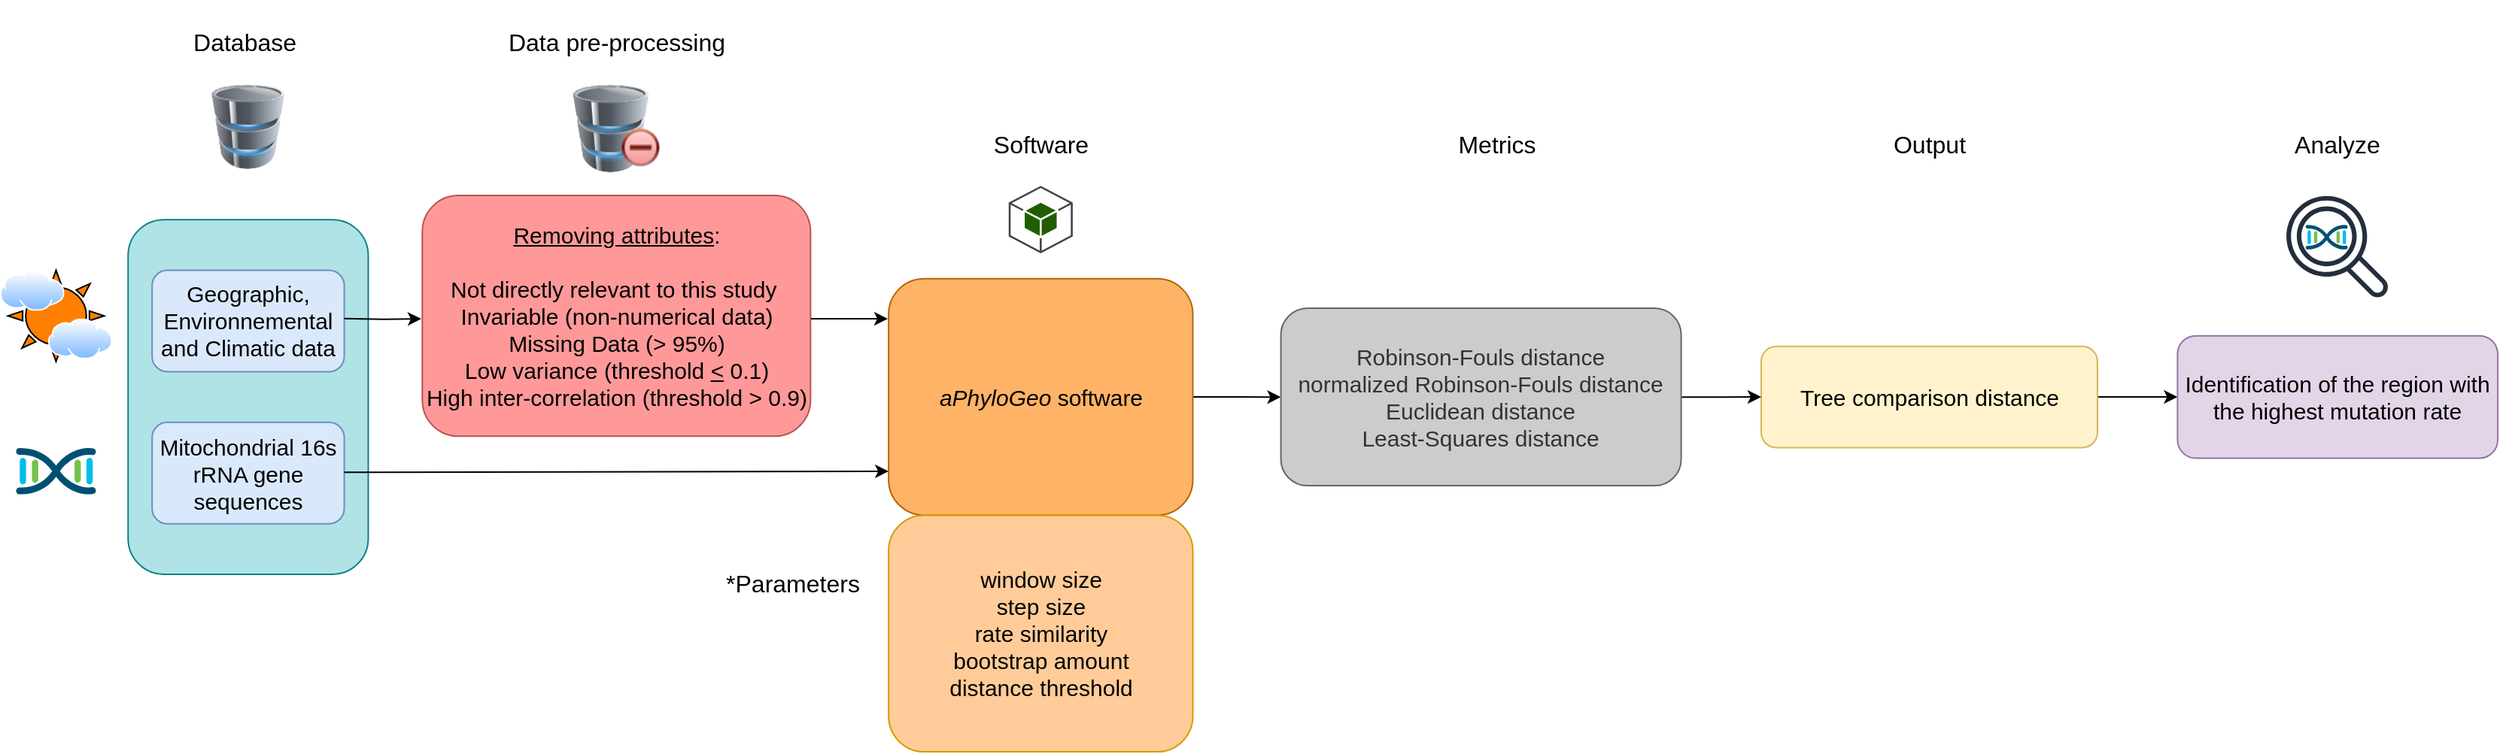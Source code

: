 <mxfile version="24.7.11">
  <diagram name="Page-1" id="-rFiT2QOCS_2W7RfbsIS">
    <mxGraphModel dx="1088" dy="285" grid="1" gridSize="10" guides="1" tooltips="1" connect="1" arrows="1" fold="1" page="1" pageScale="1" pageWidth="827" pageHeight="1169" math="0" shadow="0">
      <root>
        <mxCell id="0" />
        <mxCell id="1" parent="0" />
        <mxCell id="uiCsQ9Mk5P981hUro8Ao-3" value="" style="group" parent="1" vertex="1" connectable="0">
          <mxGeometry x="-70" y="60" width="1660" height="500" as="geometry" />
        </mxCell>
        <mxCell id="SzXXKODQA_d7fAglRIwC-3" value="" style="rounded=1;whiteSpace=wrap;html=1;fillColor=#b0e3e6;strokeColor=#0e8088;" parent="uiCsQ9Mk5P981hUro8Ao-3" vertex="1">
          <mxGeometry x="85.128" y="146.067" width="159.615" height="235.955" as="geometry" />
        </mxCell>
        <mxCell id="SzXXKODQA_d7fAglRIwC-4" value="&lt;font style=&quot;font-size: 15px;&quot;&gt;Geographic, Environnemental and Climatic data&lt;/font&gt;" style="rounded=1;whiteSpace=wrap;html=1;fillColor=#dae8fc;strokeColor=#6c8ebf;" parent="uiCsQ9Mk5P981hUro8Ao-3" vertex="1">
          <mxGeometry x="101.09" y="179.775" width="127.692" height="67.416" as="geometry" />
        </mxCell>
        <mxCell id="SzXXKODQA_d7fAglRIwC-5" value="&lt;font style=&quot;font-size: 15px;&quot;&gt;Mitochondrial 16s rRNA gene sequences&lt;/font&gt;" style="rounded=1;whiteSpace=wrap;html=1;fillColor=#dae8fc;strokeColor=#6c8ebf;" parent="uiCsQ9Mk5P981hUro8Ao-3" vertex="1">
          <mxGeometry x="101.09" y="280.899" width="127.692" height="67.416" as="geometry" />
        </mxCell>
        <mxCell id="SzXXKODQA_d7fAglRIwC-6" value="&lt;div style=&quot;font-size: 15px;&quot;&gt;&lt;span style=&quot;background-color: initial;&quot;&gt;&lt;font style=&quot;font-size: 15px;&quot;&gt;&lt;u style=&quot;&quot;&gt;Removing attributes&lt;/u&gt;:&lt;/font&gt;&lt;/span&gt;&lt;/div&gt;&lt;div style=&quot;font-size: 15px;&quot;&gt;&lt;span style=&quot;background-color: initial;&quot;&gt;&lt;font style=&quot;font-size: 15px;&quot;&gt;&lt;br&gt;&lt;/font&gt;&lt;/span&gt;&lt;/div&gt;&lt;div style=&quot;font-size: 15px;&quot;&gt;&lt;font style=&quot;font-size: 15px;&quot;&gt;&lt;span style=&quot;background-color: initial;&quot;&gt;Not directly relevant to this study&amp;nbsp;&lt;/span&gt;&lt;br&gt;&lt;span style=&quot;background-color: initial;&quot;&gt;Invariable (non-numerical data)&lt;/span&gt;&lt;br&gt;&lt;span style=&quot;background-color: initial;&quot;&gt;Missing Data (&amp;gt; 95%)&lt;/span&gt;&lt;br&gt;&lt;span style=&quot;background-color: initial;&quot;&gt;Low variance (threshold&amp;nbsp;&lt;/span&gt;&lt;u style=&quot;background-color: initial;&quot;&gt;&amp;lt;&lt;/u&gt;&lt;span style=&quot;background-color: initial;&quot;&gt; 0.1)&lt;/span&gt;&lt;br&gt;&lt;/font&gt;&lt;/div&gt;&lt;div style=&quot;font-size: 15px;&quot;&gt;&lt;span style=&quot;background-color: initial;&quot;&gt;&lt;font style=&quot;font-size: 15px;&quot;&gt;&lt;font style=&quot;font-size: 15px;&quot;&gt;High inter-correlation (threshold &amp;gt; 0.9&lt;/font&gt;&lt;font style=&quot;font-size: 15px;&quot;&gt;)&lt;/font&gt;&lt;/font&gt;&lt;/span&gt;&lt;/div&gt;" style="rounded=1;whiteSpace=wrap;html=1;fillColor=#FF9999;strokeColor=#b85450;align=center;" parent="uiCsQ9Mk5P981hUro8Ao-3" vertex="1">
          <mxGeometry x="280.67" y="130.02" width="258.01" height="160.11" as="geometry" />
        </mxCell>
        <mxCell id="SzXXKODQA_d7fAglRIwC-53" value="" style="edgeStyle=orthogonalEdgeStyle;rounded=0;orthogonalLoop=1;jettySize=auto;html=1;" parent="uiCsQ9Mk5P981hUro8Ao-3" source="SzXXKODQA_d7fAglRIwC-7" target="SzXXKODQA_d7fAglRIwC-25" edge="1">
          <mxGeometry relative="1" as="geometry" />
        </mxCell>
        <mxCell id="SzXXKODQA_d7fAglRIwC-7" value="&lt;font style=&quot;font-size: 15px;&quot;&gt;&lt;i&gt;aPhyloGeo&lt;/i&gt; software&lt;/font&gt;" style="rounded=1;whiteSpace=wrap;html=1;fillColor=#FFB366;strokeColor=#b46504;" parent="uiCsQ9Mk5P981hUro8Ao-3" vertex="1">
          <mxGeometry x="590.577" y="185.393" width="202.179" height="157.303" as="geometry" />
        </mxCell>
        <mxCell id="SzXXKODQA_d7fAglRIwC-8" value="" style="endArrow=classic;html=1;rounded=0;entryX=0;entryY=0.814;entryDx=0;entryDy=0;entryPerimeter=0;" parent="uiCsQ9Mk5P981hUro8Ao-3" target="SzXXKODQA_d7fAglRIwC-7" edge="1">
          <mxGeometry width="50" height="50" relative="1" as="geometry">
            <mxPoint x="228.782" y="314.157" as="sourcePoint" />
            <mxPoint x="590.577" y="313.483" as="targetPoint" />
          </mxGeometry>
        </mxCell>
        <mxCell id="SzXXKODQA_d7fAglRIwC-9" value="&lt;div style=&quot;margin-top: 0px; margin-bottom: 0px; padding-left: 0px; padding-right: 0px; font-size: 15px;&quot;&gt;&lt;span style=&quot;background-color: initial; font-size: 15px;&quot;&gt;window size&lt;br&gt;&lt;/span&gt;&lt;span style=&quot;background-color: initial; font-size: 15px;&quot;&gt;step size&lt;br&gt;&lt;/span&gt;&lt;span style=&quot;background-color: initial; font-size: 15px;&quot;&gt;rate similarity&lt;/span&gt;&lt;br style=&quot;&quot;&gt;&lt;span style=&quot;background-color: initial; font-size: 15px;&quot;&gt;bootstrap amount&lt;/span&gt;&lt;br style=&quot;&quot;&gt;&lt;span style=&quot;background-color: initial; font-size: 15px;&quot;&gt;distance threshold&lt;/span&gt;&lt;br&gt;&lt;/div&gt;" style="rounded=1;whiteSpace=wrap;html=1;align=center;fillColor=#FFCC99;strokeColor=#d79b00;" parent="uiCsQ9Mk5P981hUro8Ao-3" vertex="1">
          <mxGeometry x="590.577" y="342.697" width="202.179" height="157.303" as="geometry" />
        </mxCell>
        <mxCell id="SzXXKODQA_d7fAglRIwC-44" value="" style="edgeStyle=orthogonalEdgeStyle;rounded=0;orthogonalLoop=1;jettySize=auto;html=1;" parent="uiCsQ9Mk5P981hUro8Ao-3" source="SzXXKODQA_d7fAglRIwC-12" target="SzXXKODQA_d7fAglRIwC-39" edge="1">
          <mxGeometry relative="1" as="geometry" />
        </mxCell>
        <mxCell id="SzXXKODQA_d7fAglRIwC-12" value="&lt;font style=&quot;font-size: 15px;&quot;&gt;Tree comparison distance&lt;/font&gt;" style="rounded=1;whiteSpace=wrap;html=1;fillColor=#fff2cc;strokeColor=#d6b656;" parent="uiCsQ9Mk5P981hUro8Ao-3" vertex="1">
          <mxGeometry x="1170.513" y="230.337" width="223.462" height="67.416" as="geometry" />
        </mxCell>
        <mxCell id="SzXXKODQA_d7fAglRIwC-13" value="Database&amp;nbsp;" style="text;html=1;align=center;verticalAlign=middle;whiteSpace=wrap;rounded=0;fontSize=16;" parent="uiCsQ9Mk5P981hUro8Ao-3" vertex="1">
          <mxGeometry x="133.013" y="11.236" width="63.846" height="33.708" as="geometry" />
        </mxCell>
        <mxCell id="SzXXKODQA_d7fAglRIwC-14" value="Data pre-processing" style="text;html=1;align=center;verticalAlign=middle;whiteSpace=wrap;rounded=0;fontSize=16;" parent="uiCsQ9Mk5P981hUro8Ao-3" vertex="1">
          <mxGeometry x="329.872" width="159.615" height="56.18" as="geometry" />
        </mxCell>
        <mxCell id="SzXXKODQA_d7fAglRIwC-15" value="Output" style="text;html=1;align=center;verticalAlign=middle;whiteSpace=wrap;rounded=0;fontSize=16;" parent="uiCsQ9Mk5P981hUro8Ao-3" vertex="1">
          <mxGeometry x="1251.651" y="67.416" width="61.186" height="56.18" as="geometry" />
        </mxCell>
        <mxCell id="SzXXKODQA_d7fAglRIwC-16" value="*Parameters" style="text;html=1;align=center;verticalAlign=middle;whiteSpace=wrap;rounded=0;fontSize=16;rotation=0;" parent="uiCsQ9Mk5P981hUro8Ao-3" vertex="1">
          <mxGeometry x="478.846" y="359.551" width="95.769" height="56.18" as="geometry" />
        </mxCell>
        <mxCell id="SzXXKODQA_d7fAglRIwC-17" value="" style="image;html=1;image=img/lib/clip_art/computers/Database_Minus_128x128.png" parent="uiCsQ9Mk5P981hUro8Ao-3" vertex="1">
          <mxGeometry x="378.554" y="56.18" width="62.25" height="58.427" as="geometry" />
        </mxCell>
        <mxCell id="SzXXKODQA_d7fAglRIwC-18" value="" style="image;html=1;image=img/lib/clip_art/computers/Database_128x128.png" parent="uiCsQ9Mk5P981hUro8Ao-3" vertex="1">
          <mxGeometry x="135.673" y="56.18" width="58.526" height="56.18" as="geometry" />
        </mxCell>
        <mxCell id="SzXXKODQA_d7fAglRIwC-19" value="" style="outlineConnect=0;dashed=0;verticalLabelPosition=bottom;verticalAlign=top;align=center;html=1;shape=mxgraph.aws3.android;fillColor=#205E00;gradientColor=none;" parent="uiCsQ9Mk5P981hUro8Ao-3" vertex="1">
          <mxGeometry x="670.385" y="123.596" width="42.564" height="44.944" as="geometry" />
        </mxCell>
        <mxCell id="SzXXKODQA_d7fAglRIwC-20" value="" style="shape=image;html=1;verticalAlign=top;verticalLabelPosition=bottom;labelBackgroundColor=#ffffff;imageAspect=0;aspect=fixed;image=https://cdn1.iconfinder.com/data/icons/CrystalClear/128x128/apps/package_utilities.png" parent="uiCsQ9Mk5P981hUro8Ao-3" vertex="1">
          <mxGeometry x="501.192" y="415.73" width="51.077" height="51.077" as="geometry" />
        </mxCell>
        <mxCell id="SzXXKODQA_d7fAglRIwC-21" value="" style="shape=image;html=1;verticalAlign=top;verticalLabelPosition=bottom;labelBackgroundColor=#ffffff;imageAspect=0;aspect=fixed;image=https://cdn2.iconfinder.com/data/icons/css-vol-2/24/list-tree-128.png" parent="uiCsQ9Mk5P981hUro8Ao-3" vertex="1">
          <mxGeometry x="1248.192" y="129.213" width="68.103" height="68.103" as="geometry" />
        </mxCell>
        <mxCell id="SzXXKODQA_d7fAglRIwC-43" value="" style="edgeStyle=orthogonalEdgeStyle;rounded=0;orthogonalLoop=1;jettySize=auto;html=1;" parent="uiCsQ9Mk5P981hUro8Ao-3" source="SzXXKODQA_d7fAglRIwC-25" target="SzXXKODQA_d7fAglRIwC-12" edge="1">
          <mxGeometry relative="1" as="geometry" />
        </mxCell>
        <mxCell id="SzXXKODQA_d7fAglRIwC-25" value="&lt;div style=&quot;margin-top: 0px; margin-bottom: 0px; padding-left: 0px; padding-right: 0px; font-size: 15px;&quot;&gt;&lt;span style=&quot;background-color: initial; font-size: 15px;&quot;&gt;Robinson-Fouls distance&lt;br&gt;&lt;/span&gt;&lt;span style=&quot;background-color: initial; font-size: 15px;&quot;&gt;normalized Robinson-Fouls distance&lt;br&gt;&lt;/span&gt;&lt;span style=&quot;font-size: 15px;&quot;&gt;Euclidean distance&lt;/span&gt;&lt;br style=&quot;&quot;&gt;&lt;span style=&quot;font-size: 15px;&quot;&gt;Least-Squares distance&lt;/span&gt;&lt;/div&gt;" style="rounded=1;whiteSpace=wrap;html=1;align=center;fillColor=#CCCCCC;strokeColor=#666666;fontColor=#333333;" parent="uiCsQ9Mk5P981hUro8Ao-3" vertex="1">
          <mxGeometry x="851.282" y="205.056" width="266.026" height="117.978" as="geometry" />
        </mxCell>
        <mxCell id="SzXXKODQA_d7fAglRIwC-39" value="&lt;font style=&quot;font-size: 15px;&quot;&gt;Identification of the region with the highest mutation rate&lt;/font&gt;" style="rounded=1;whiteSpace=wrap;html=1;align=center;fillColor=#e1d5e7;strokeColor=#9673a6;" parent="uiCsQ9Mk5P981hUro8Ao-3" vertex="1">
          <mxGeometry x="1447.179" y="223.315" width="212.821" height="81.461" as="geometry" />
        </mxCell>
        <mxCell id="SzXXKODQA_d7fAglRIwC-47" value="" style="shape=image;html=1;verticalAlign=top;verticalLabelPosition=bottom;labelBackgroundColor=#ffffff;imageAspect=0;aspect=fixed;image=https://cdn1.iconfinder.com/data/icons/competitive-strategy-and-corporate-training/512/597_Command_computer_function_process_progress_game_gaming_genres_programing-128.png" parent="uiCsQ9Mk5P981hUro8Ao-3" vertex="1">
          <mxGeometry x="960.885" y="123.596" width="68.103" height="68.103" as="geometry" />
        </mxCell>
        <mxCell id="SzXXKODQA_d7fAglRIwC-54" value="" style="points=[[0.5,0.37,0],[1,0.09,0],[1,0.9,0],[0,0.08,0],[0,0.91,0],[0.5,0.61,0],[0.045,0.5,0],[0.96,0.5,0]];verticalLabelPosition=bottom;sketch=0;html=1;verticalAlign=top;aspect=fixed;align=center;pointerEvents=1;shape=mxgraph.cisco19.cisco_dna;fillColor=#005073;strokeColor=none;" parent="uiCsQ9Mk5P981hUro8Ao-3" vertex="1">
          <mxGeometry x="10.641" y="297.753" width="53.205" height="31.923" as="geometry" />
        </mxCell>
        <mxCell id="SzXXKODQA_d7fAglRIwC-57" value="" style="verticalLabelPosition=bottom;verticalAlign=top;html=1;shape=mxgraph.basic.sun;fillColor=#FF8000;" parent="uiCsQ9Mk5P981hUro8Ao-3" vertex="1">
          <mxGeometry x="5.321" y="179.775" width="63.846" height="60.607" as="geometry" />
        </mxCell>
        <mxCell id="SzXXKODQA_d7fAglRIwC-56" value="" style="image;aspect=fixed;perimeter=ellipsePerimeter;html=1;align=center;shadow=0;dashed=0;spacingTop=3;image=img/lib/active_directory/internet_cloud.svg;" parent="uiCsQ9Mk5P981hUro8Ao-3" vertex="1">
          <mxGeometry y="179.775" width="42.841" height="26.996" as="geometry" />
        </mxCell>
        <mxCell id="SzXXKODQA_d7fAglRIwC-58" value="Software" style="text;html=1;align=center;verticalAlign=middle;whiteSpace=wrap;rounded=0;fontSize=16;" parent="uiCsQ9Mk5P981hUro8Ao-3" vertex="1">
          <mxGeometry x="611.859" y="67.416" width="159.615" height="56.18" as="geometry" />
        </mxCell>
        <mxCell id="SzXXKODQA_d7fAglRIwC-59" value="Metrics" style="text;html=1;align=center;verticalAlign=middle;whiteSpace=wrap;rounded=0;fontSize=16;" parent="uiCsQ9Mk5P981hUro8Ao-3" vertex="1">
          <mxGeometry x="915.128" y="67.416" width="159.615" height="56.18" as="geometry" />
        </mxCell>
        <mxCell id="SzXXKODQA_d7fAglRIwC-61" value="Analyze" style="text;html=1;align=center;verticalAlign=middle;whiteSpace=wrap;rounded=0;fontSize=16;" parent="uiCsQ9Mk5P981hUro8Ao-3" vertex="1">
          <mxGeometry x="1522.997" y="67.416" width="61.186" height="56.18" as="geometry" />
        </mxCell>
        <mxCell id="SzXXKODQA_d7fAglRIwC-55" value="" style="points=[[0.5,0.37,0],[1,0.09,0],[1,0.9,0],[0,0.08,0],[0,0.91,0],[0.5,0.61,0],[0.045,0.5,0],[0.96,0.5,0]];verticalLabelPosition=bottom;sketch=0;html=1;verticalAlign=top;aspect=fixed;align=center;pointerEvents=1;shape=mxgraph.cisco19.cisco_dna;fillColor=#005073;strokeColor=none;" parent="uiCsQ9Mk5P981hUro8Ao-3" vertex="1">
          <mxGeometry x="1532.307" y="149.549" width="28.025" height="16.815" as="geometry" />
        </mxCell>
        <mxCell id="SzXXKODQA_d7fAglRIwC-66" value="" style="sketch=0;outlineConnect=0;fontColor=#232F3E;gradientColor=none;fillColor=#232F3D;strokeColor=none;dashed=0;verticalLabelPosition=bottom;verticalAlign=top;align=center;html=1;fontSize=12;fontStyle=0;aspect=fixed;pointerEvents=1;shape=mxgraph.aws4.magnifying_glass_2;" parent="uiCsQ9Mk5P981hUro8Ao-3" vertex="1">
          <mxGeometry x="1519.538" y="130.022" width="68.103" height="68.103" as="geometry" />
        </mxCell>
        <mxCell id="SzXXKODQA_d7fAglRIwC-67" value="" style="image;aspect=fixed;perimeter=ellipsePerimeter;html=1;align=center;shadow=0;dashed=0;spacingTop=3;image=img/lib/active_directory/internet_cloud.svg;" parent="uiCsQ9Mk5P981hUro8Ao-3" vertex="1">
          <mxGeometry x="31.923" y="211.876" width="42.841" height="26.996" as="geometry" />
        </mxCell>
        <mxCell id="SzXXKODQA_d7fAglRIwC-74" value="" style="edgeStyle=orthogonalEdgeStyle;rounded=0;orthogonalLoop=1;jettySize=auto;html=1;" parent="uiCsQ9Mk5P981hUro8Ao-3" edge="1">
          <mxGeometry relative="1" as="geometry">
            <mxPoint x="539" y="212" as="sourcePoint" />
            <mxPoint x="590" y="212" as="targetPoint" />
          </mxGeometry>
        </mxCell>
        <mxCell id="SzXXKODQA_d7fAglRIwC-75" value="" style="edgeStyle=orthogonalEdgeStyle;rounded=0;orthogonalLoop=1;jettySize=auto;html=1;" parent="uiCsQ9Mk5P981hUro8Ao-3" edge="1">
          <mxGeometry relative="1" as="geometry">
            <mxPoint x="228.782" y="211.876" as="sourcePoint" />
            <mxPoint x="280" y="212" as="targetPoint" />
          </mxGeometry>
        </mxCell>
        <mxCell id="SzXXKODQA_d7fAglRIwC-78" style="edgeStyle=orthogonalEdgeStyle;rounded=0;orthogonalLoop=1;jettySize=auto;html=1;exitX=0.5;exitY=1;exitDx=0;exitDy=0;" parent="uiCsQ9Mk5P981hUro8Ao-3" edge="1">
          <mxGeometry relative="1" as="geometry">
            <mxPoint x="1077.404" y="67.416" as="sourcePoint" />
            <mxPoint x="1077.404" y="67.416" as="targetPoint" />
          </mxGeometry>
        </mxCell>
      </root>
    </mxGraphModel>
  </diagram>
</mxfile>
